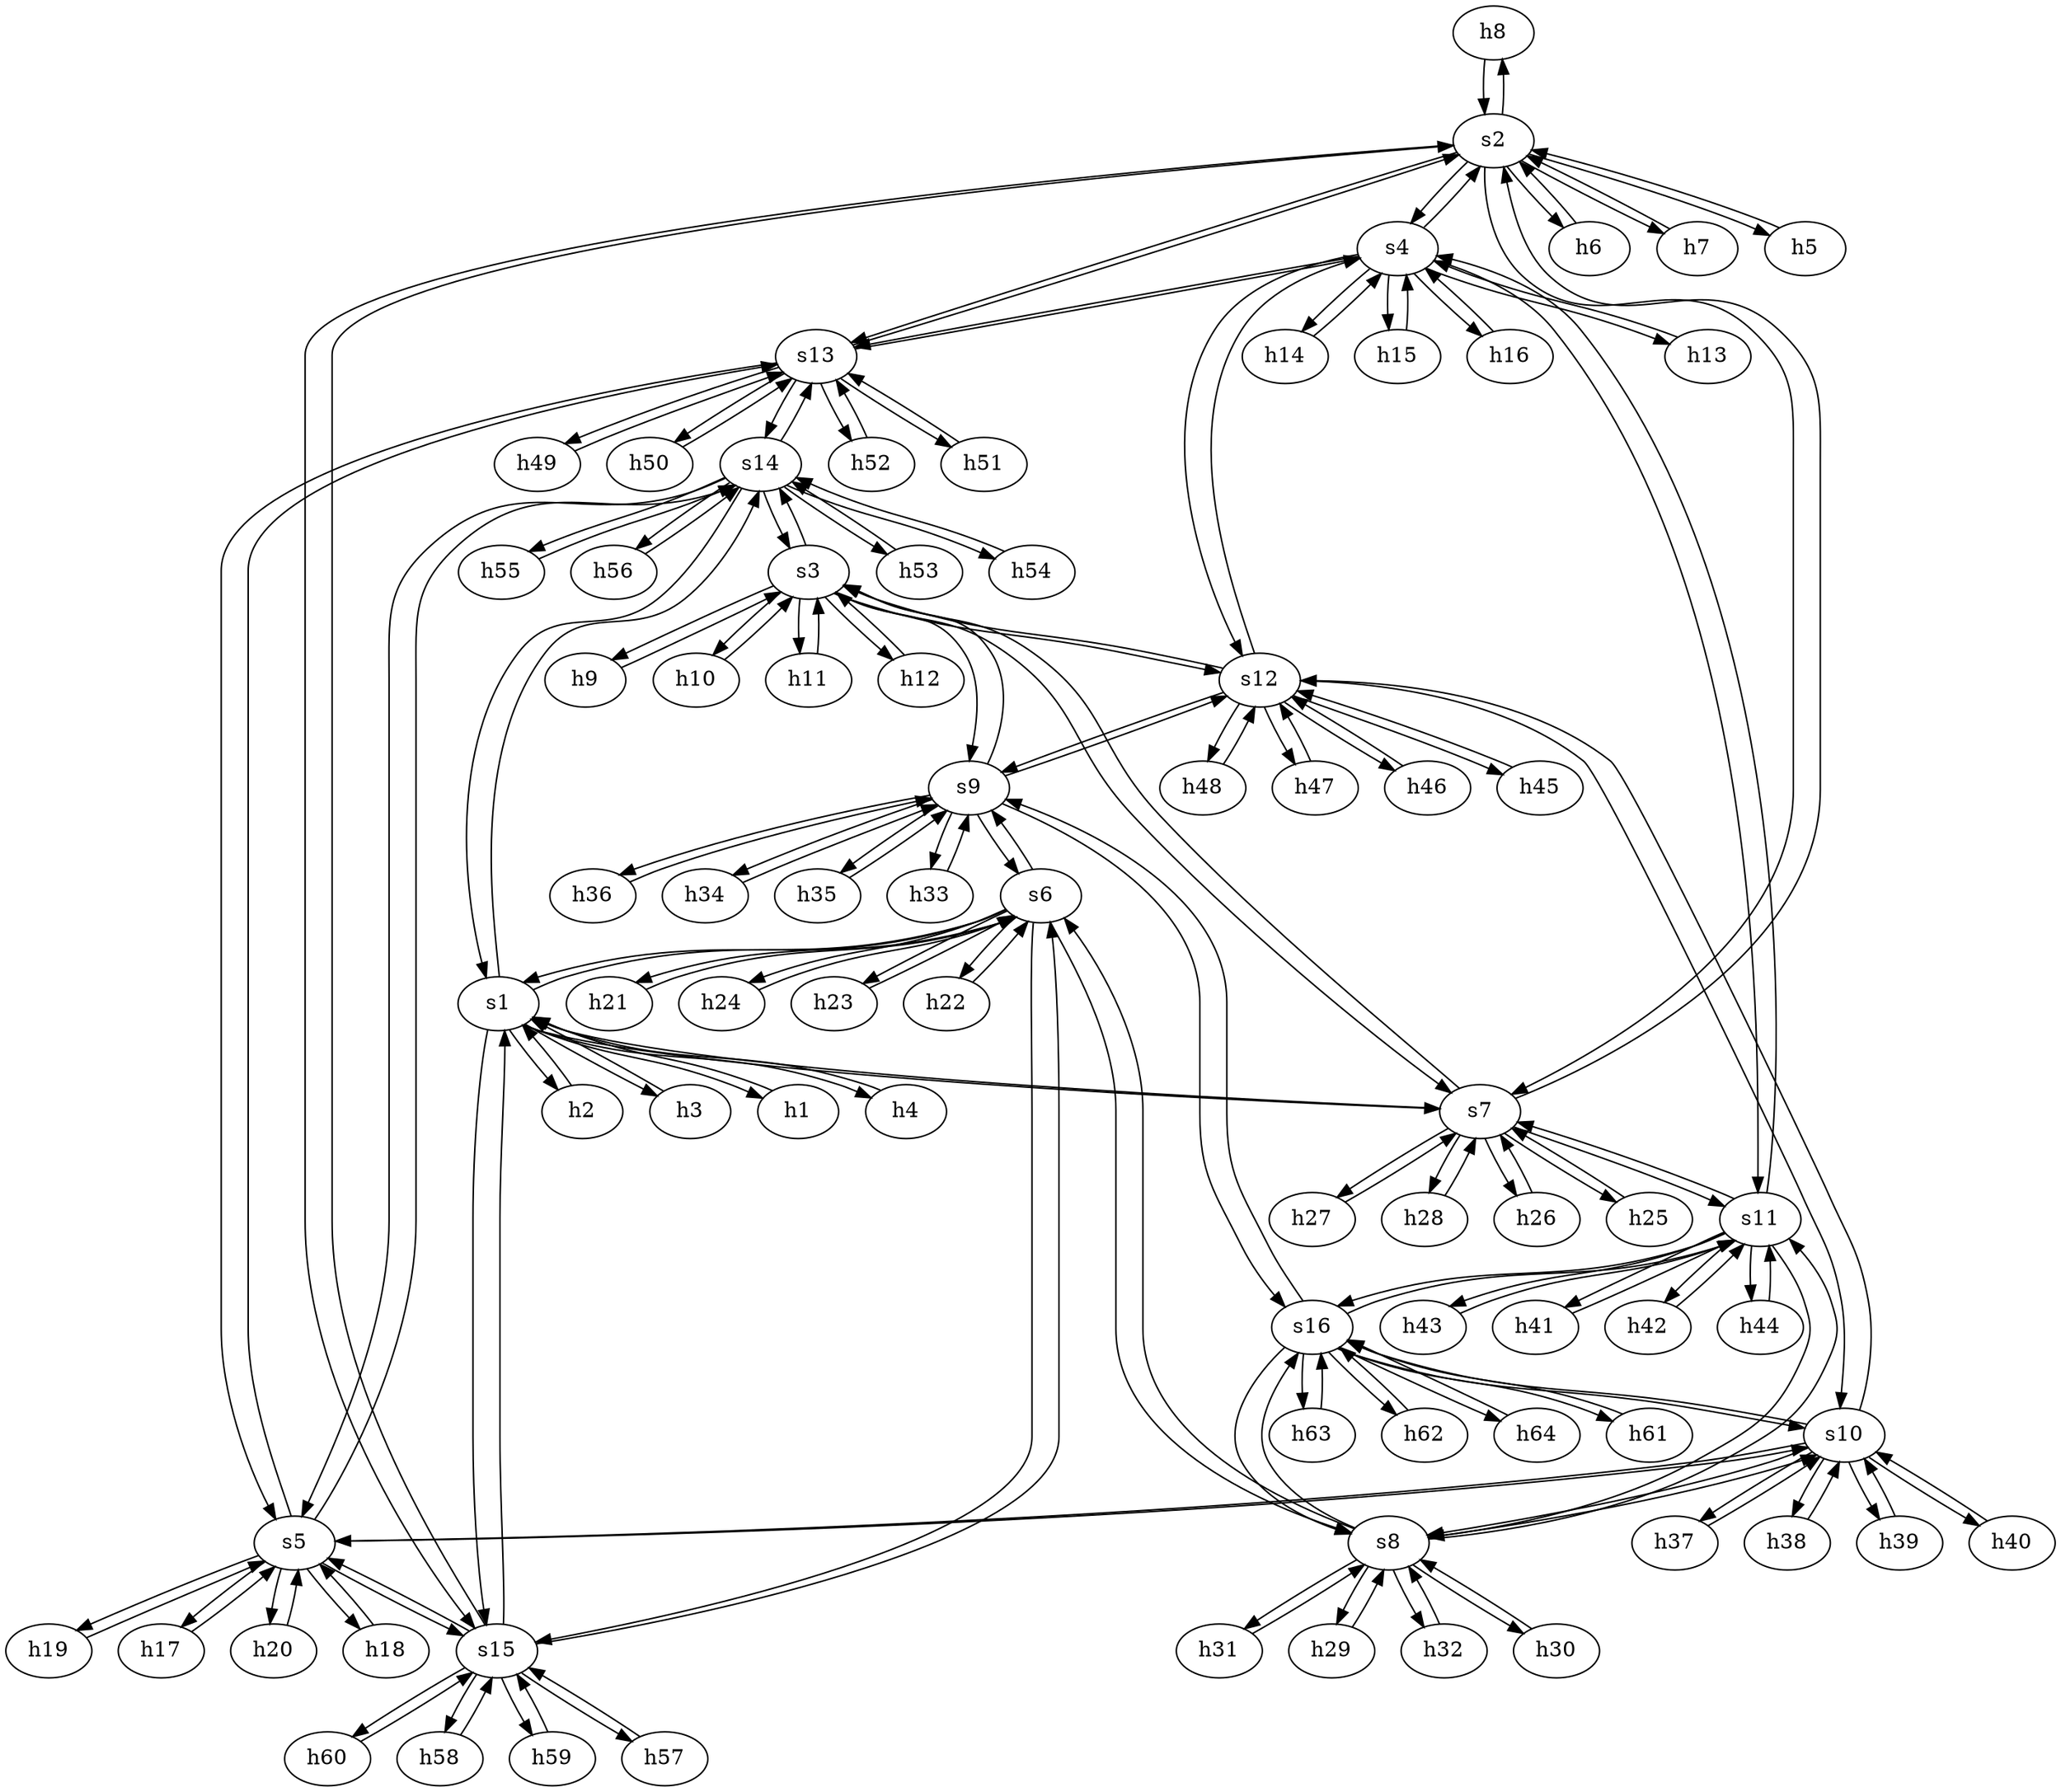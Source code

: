 strict digraph "" {
	h8	 [ip="111.0.0.8",
		mac="0:0:0:0:0:8",
		type=host];
	s2	 [id=2,
		type=switch];
	h8 -> s2	 [capacity="1Gbps",
		cost=1,
		dst_port=7,
		src_port=0];
	h9	 [ip="111.0.0.9",
		mac="0:0:0:0:0:9",
		type=host];
	s3	 [id=3,
		type=switch];
	h9 -> s3	 [capacity="1Gbps",
		cost=1,
		dst_port=4,
		src_port=0];
	h52	 [ip="111.0.0.52",
		mac="0:0:0:0:0:34",
		type=host];
	s13	 [id=13,
		type=switch];
	h52 -> s13	 [capacity="1Gbps",
		cost=1,
		dst_port=7,
		src_port=0];
	h2	 [ip="111.0.0.2",
		mac="0:0:0:0:0:2",
		type=host];
	s1	 [id=1,
		type=switch];
	h2 -> s1	 [capacity="1Gbps",
		cost=1,
		dst_port=5,
		src_port=0];
	h3	 [ip="111.0.0.3",
		mac="0:0:0:0:0:3",
		type=host];
	h3 -> s1	 [capacity="1Gbps",
		cost=1,
		dst_port=6,
		src_port=0];
	h53	 [ip="111.0.0.53",
		mac="0:0:0:0:0:35",
		type=host];
	s14	 [id=14,
		type=switch];
	h53 -> s14	 [capacity="1Gbps",
		cost=1,
		dst_port=4,
		src_port=0];
	h1	 [ip="111.0.0.1",
		mac="0:0:0:0:0:1",
		type=host];
	h1 -> s1	 [capacity="1Gbps",
		cost=1,
		dst_port=4,
		src_port=0];
	h6	 [ip="111.0.0.6",
		mac="0:0:0:0:0:6",
		type=host];
	h6 -> s2	 [capacity="1Gbps",
		cost=1,
		dst_port=5,
		src_port=0];
	h7	 [ip="111.0.0.7",
		mac="0:0:0:0:0:7",
		type=host];
	h7 -> s2	 [capacity="1Gbps",
		cost=1,
		dst_port=6,
		src_port=0];
	h4	 [ip="111.0.0.4",
		mac="0:0:0:0:0:4",
		type=host];
	h4 -> s1	 [capacity="1Gbps",
		cost=1,
		dst_port=7,
		src_port=0];
	h5	 [ip="111.0.0.5",
		mac="0:0:0:0:0:5",
		type=host];
	h5 -> s2	 [capacity="1Gbps",
		cost=1,
		dst_port=4,
		src_port=0];
	h47	 [ip="111.0.0.47",
		mac="0:0:0:0:0:2f",
		type=host];
	s12	 [id=12,
		type=switch];
	h47 -> s12	 [capacity="1Gbps",
		cost=1,
		dst_port=6,
		src_port=0];
	h46	 [ip="111.0.0.46",
		mac="0:0:0:0:0:2e",
		type=host];
	h46 -> s12	 [capacity="1Gbps",
		cost=1,
		dst_port=5,
		src_port=0];
	h45	 [ip="111.0.0.45",
		mac="0:0:0:0:0:2d",
		type=host];
	h45 -> s12	 [capacity="1Gbps",
		cost=1,
		dst_port=4,
		src_port=0];
	h44	 [ip="111.0.0.44",
		mac="0:0:0:0:0:2c",
		type=host];
	s11	 [id=11,
		type=switch];
	h44 -> s11	 [capacity="1Gbps",
		cost=1,
		dst_port=7,
		src_port=0];
	h43	 [ip="111.0.0.43",
		mac="0:0:0:0:0:2b",
		type=host];
	h43 -> s11	 [capacity="1Gbps",
		cost=1,
		dst_port=6,
		src_port=0];
	h23	 [ip="111.0.0.23",
		mac="0:0:0:0:0:17",
		type=host];
	s6	 [id=6,
		type=switch];
	h23 -> s6	 [capacity="1Gbps",
		cost=1,
		dst_port=6,
		src_port=0];
	h41	 [ip="111.0.0.41",
		mac="0:0:0:0:0:29",
		type=host];
	h41 -> s11	 [capacity="1Gbps",
		cost=1,
		dst_port=4,
		src_port=0];
	h40	 [ip="111.0.0.40",
		mac="0:0:0:0:0:28",
		type=host];
	s10	 [id=10,
		type=switch];
	h40 -> s10	 [capacity="1Gbps",
		cost=1,
		dst_port=7,
		src_port=0];
	h61	 [ip="111.0.0.61",
		mac="0:0:0:0:0:3d",
		type=host];
	s16	 [id=16,
		type=switch];
	h61 -> s16	 [capacity="1Gbps",
		cost=1,
		dst_port=4,
		src_port=0];
	h60	 [ip="111.0.0.60",
		mac="0:0:0:0:0:3c",
		type=host];
	s15	 [id=15,
		type=switch];
	h60 -> s15	 [capacity="1Gbps",
		cost=1,
		dst_port=7,
		src_port=0];
	h63	 [ip="111.0.0.63",
		mac="0:0:0:0:0:3f",
		type=host];
	h63 -> s16	 [capacity="1Gbps",
		cost=1,
		dst_port=6,
		src_port=0];
	h22	 [ip="111.0.0.22",
		mac="0:0:0:0:0:16",
		type=host];
	h22 -> s6	 [capacity="1Gbps",
		cost=1,
		dst_port=5,
		src_port=0];
	h21	 [ip="111.0.0.21",
		mac="0:0:0:0:0:15",
		type=host];
	h21 -> s6	 [capacity="1Gbps",
		cost=1,
		dst_port=4,
		src_port=0];
	h51	 [ip="111.0.0.51",
		mac="0:0:0:0:0:33",
		type=host];
	h51 -> s13	 [capacity="1Gbps",
		cost=1,
		dst_port=6,
		src_port=0];
	h49	 [ip="111.0.0.49",
		mac="0:0:0:0:0:31",
		type=host];
	h49 -> s13	 [capacity="1Gbps",
		cost=1,
		dst_port=4,
		src_port=0];
	h48	 [ip="111.0.0.48",
		mac="0:0:0:0:0:30",
		type=host];
	h48 -> s12	 [capacity="1Gbps",
		cost=1,
		dst_port=7,
		src_port=0];
	s9	 [id=9,
		type=switch];
	s9 -> s3	 [capacity="1Gbps",
		cost=1,
		dst_port=1,
		src_port=0];
	s9 -> s6	 [capacity="1Gbps",
		cost=1,
		dst_port=2,
		src_port=2];
	s9 -> s12	 [capacity="1Gbps",
		cost=1,
		dst_port=1,
		src_port=1];
	s9 -> s16	 [capacity="1Gbps",
		cost=1,
		dst_port=0,
		src_port=3];
	h33	 [ip="111.0.0.33",
		mac="0:0:0:0:0:21",
		type=host];
	s9 -> h33	 [capacity="1Gbps",
		cost=1,
		dst_port=0,
		src_port=4];
	h36	 [ip="111.0.0.36",
		mac="0:0:0:0:0:24",
		type=host];
	s9 -> h36	 [capacity="1Gbps",
		cost=1,
		dst_port=0,
		src_port=7];
	h34	 [ip="111.0.0.34",
		mac="0:0:0:0:0:22",
		type=host];
	s9 -> h34	 [capacity="1Gbps",
		cost=1,
		dst_port=0,
		src_port=5];
	h35	 [ip="111.0.0.35",
		mac="0:0:0:0:0:23",
		type=host];
	s9 -> h35	 [capacity="1Gbps",
		cost=1,
		dst_port=0,
		src_port=6];
	s8	 [id=8,
		type=switch];
	h29	 [ip="111.0.0.29",
		mac="0:0:0:0:0:1d",
		type=host];
	s8 -> h29	 [capacity="1Gbps",
		cost=1,
		dst_port=0,
		src_port=4];
	s8 -> s6	 [capacity="1Gbps",
		cost=1,
		dst_port=1,
		src_port=2];
	s8 -> s11	 [capacity="1Gbps",
		cost=1,
		dst_port=0,
		src_port=0];
	s8 -> s10	 [capacity="1Gbps",
		cost=1,
		dst_port=1,
		src_port=1];
	s8 -> s16	 [capacity="1Gbps",
		cost=1,
		dst_port=1,
		src_port=3];
	h32	 [ip="111.0.0.32",
		mac="0:0:0:0:0:20",
		type=host];
	s8 -> h32	 [capacity="1Gbps",
		cost=1,
		dst_port=0,
		src_port=7];
	h30	 [ip="111.0.0.30",
		mac="0:0:0:0:0:1e",
		type=host];
	s8 -> h30	 [capacity="1Gbps",
		cost=1,
		dst_port=0,
		src_port=5];
	h31	 [ip="111.0.0.31",
		mac="0:0:0:0:0:1f",
		type=host];
	s8 -> h31	 [capacity="1Gbps",
		cost=1,
		dst_port=0,
		src_port=6];
	h29 -> s8	 [capacity="1Gbps",
		cost=1,
		dst_port=4,
		src_port=0];
	h28	 [ip="111.0.0.28",
		mac="0:0:0:0:0:1c",
		type=host];
	s7	 [id=7,
		type=switch];
	h28 -> s7	 [capacity="1Gbps",
		cost=1,
		dst_port=7,
		src_port=0];
	s3 -> h9	 [capacity="1Gbps",
		cost=1,
		dst_port=0,
		src_port=4];
	s3 -> s9	 [capacity="1Gbps",
		cost=1,
		dst_port=0,
		src_port=1];
	s3 -> s7	 [capacity="1Gbps",
		cost=1,
		dst_port=0,
		src_port=2];
	s3 -> s12	 [capacity="1Gbps",
		cost=1,
		dst_port=0,
		src_port=0];
	s3 -> s14	 [capacity="1Gbps",
		cost=1,
		dst_port=0,
		src_port=3];
	h10	 [ip="111.0.0.10",
		mac="0:0:0:0:0:a",
		type=host];
	s3 -> h10	 [capacity="1Gbps",
		cost=1,
		dst_port=0,
		src_port=5];
	h11	 [ip="111.0.0.11",
		mac="0:0:0:0:0:b",
		type=host];
	s3 -> h11	 [capacity="1Gbps",
		cost=1,
		dst_port=0,
		src_port=6];
	h12	 [ip="111.0.0.12",
		mac="0:0:0:0:0:c",
		type=host];
	s3 -> h12	 [capacity="1Gbps",
		cost=1,
		dst_port=0,
		src_port=7];
	s2 -> h8	 [capacity="1Gbps",
		cost=1,
		dst_port=0,
		src_port=7];
	s2 -> h6	 [capacity="1Gbps",
		cost=1,
		dst_port=0,
		src_port=5];
	s2 -> h7	 [capacity="1Gbps",
		cost=1,
		dst_port=0,
		src_port=6];
	s2 -> h5	 [capacity="1Gbps",
		cost=1,
		dst_port=0,
		src_port=4];
	s2 -> s7	 [capacity="1Gbps",
		cost=1,
		dst_port=1,
		src_port=1];
	s4	 [id=4,
		type=switch];
	s2 -> s4	 [capacity="1Gbps",
		cost=1,
		dst_port=1,
		src_port=3];
	s2 -> s13	 [capacity="1Gbps",
		cost=1,
		dst_port=0,
		src_port=0];
	s2 -> s15	 [capacity="1Gbps",
		cost=1,
		dst_port=0,
		src_port=2];
	s1 -> h2	 [capacity="1Gbps",
		cost=1,
		dst_port=0,
		src_port=5];
	s1 -> h3	 [capacity="1Gbps",
		cost=1,
		dst_port=0,
		src_port=6];
	s1 -> h1	 [capacity="1Gbps",
		cost=1,
		dst_port=0,
		src_port=4];
	s1 -> h4	 [capacity="1Gbps",
		cost=1,
		dst_port=0,
		src_port=7];
	s1 -> s7	 [capacity="1Gbps",
		cost=1,
		dst_port=2,
		src_port=0];
	s1 -> s6	 [capacity="1Gbps",
		cost=1,
		dst_port=0,
		src_port=1];
	s1 -> s15	 [capacity="1Gbps",
		cost=1,
		dst_port=1,
		src_port=2];
	s1 -> s14	 [capacity="1Gbps",
		cost=1,
		dst_port=2,
		src_port=3];
	h26	 [ip="111.0.0.26",
		mac="0:0:0:0:0:1a",
		type=host];
	h26 -> s7	 [capacity="1Gbps",
		cost=1,
		dst_port=5,
		src_port=0];
	s7 -> h28	 [capacity="1Gbps",
		cost=1,
		dst_port=0,
		src_port=7];
	s7 -> s3	 [capacity="1Gbps",
		cost=1,
		dst_port=2,
		src_port=0];
	s7 -> s2	 [capacity="1Gbps",
		cost=1,
		dst_port=1,
		src_port=1];
	s7 -> s1	 [capacity="1Gbps",
		cost=1,
		dst_port=0,
		src_port=2];
	s7 -> h26	 [capacity="1Gbps",
		cost=1,
		dst_port=0,
		src_port=5];
	s7 -> s11	 [capacity="1Gbps",
		cost=1,
		dst_port=1,
		src_port=3];
	h25	 [ip="111.0.0.25",
		mac="0:0:0:0:0:19",
		type=host];
	s7 -> h25	 [capacity="1Gbps",
		cost=1,
		dst_port=0,
		src_port=4];
	h27	 [ip="111.0.0.27",
		mac="0:0:0:0:0:1b",
		type=host];
	s7 -> h27	 [capacity="1Gbps",
		cost=1,
		dst_port=0,
		src_port=6];
	s6 -> h23	 [capacity="1Gbps",
		cost=1,
		dst_port=0,
		src_port=6];
	s6 -> h22	 [capacity="1Gbps",
		cost=1,
		dst_port=0,
		src_port=5];
	s6 -> h21	 [capacity="1Gbps",
		cost=1,
		dst_port=0,
		src_port=4];
	s6 -> s9	 [capacity="1Gbps",
		cost=1,
		dst_port=2,
		src_port=0];
	s6 -> s8	 [capacity="1Gbps",
		cost=1,
		dst_port=2,
		src_port=1];
	s6 -> s1	 [capacity="1Gbps",
		cost=1,
		dst_port=1,
		src_port=2];
	s6 -> s15	 [capacity="1Gbps",
		cost=1,
		dst_port=2,
		src_port=3];
	h24	 [ip="111.0.0.24",
		mac="0:0:0:0:0:18",
		type=host];
	s6 -> h24	 [capacity="1Gbps",
		cost=1,
		dst_port=0,
		src_port=7];
	s5	 [id=5,
		type=switch];
	h20	 [ip="111.0.0.20",
		mac="0:0:0:0:0:14",
		type=host];
	s5 -> h20	 [capacity="1Gbps",
		cost=1,
		dst_port=0,
		src_port=7];
	s5 -> s13	 [capacity="1Gbps",
		cost=1,
		dst_port=2,
		src_port=0];
	s5 -> s10	 [capacity="1Gbps",
		cost=1,
		dst_port=3,
		src_port=1];
	s5 -> s15	 [capacity="1Gbps",
		cost=1,
		dst_port=3,
		src_port=2];
	s5 -> s14	 [capacity="1Gbps",
		cost=1,
		dst_port=3,
		src_port=3];
	h18	 [ip="111.0.0.18",
		mac="0:0:0:0:0:12",
		type=host];
	s5 -> h18	 [capacity="1Gbps",
		cost=1,
		dst_port=0,
		src_port=5];
	h19	 [ip="111.0.0.19",
		mac="0:0:0:0:0:13",
		type=host];
	s5 -> h19	 [capacity="1Gbps",
		cost=1,
		dst_port=0,
		src_port=6];
	h17	 [ip="111.0.0.17",
		mac="0:0:0:0:0:11",
		type=host];
	s5 -> h17	 [capacity="1Gbps",
		cost=1,
		dst_port=0,
		src_port=4];
	s4 -> s2	 [capacity="1Gbps",
		cost=1,
		dst_port=3,
		src_port=1];
	s4 -> s13	 [capacity="1Gbps",
		cost=1,
		dst_port=3,
		src_port=0];
	s4 -> s12	 [capacity="1Gbps",
		cost=1,
		dst_port=3,
		src_port=3];
	s4 -> s11	 [capacity="1Gbps",
		cost=1,
		dst_port=3,
		src_port=2];
	h13	 [ip="111.0.0.13",
		mac="0:0:0:0:0:d",
		type=host];
	s4 -> h13	 [capacity="1Gbps",
		cost=1,
		dst_port=0,
		src_port=4];
	h14	 [ip="111.0.0.14",
		mac="0:0:0:0:0:e",
		type=host];
	s4 -> h14	 [capacity="1Gbps",
		cost=1,
		dst_port=0,
		src_port=5];
	h15	 [ip="111.0.0.15",
		mac="0:0:0:0:0:f",
		type=host];
	s4 -> h15	 [capacity="1Gbps",
		cost=1,
		dst_port=0,
		src_port=6];
	h16	 [ip="111.0.0.16",
		mac="0:0:0:0:0:10",
		type=host];
	s4 -> h16	 [capacity="1Gbps",
		cost=1,
		dst_port=0,
		src_port=7];
	h20 -> s5	 [capacity="1Gbps",
		cost=1,
		dst_port=7,
		src_port=0];
	h54	 [ip="111.0.0.54",
		mac="0:0:0:0:0:36",
		type=host];
	h54 -> s14	 [capacity="1Gbps",
		cost=1,
		dst_port=5,
		src_port=0];
	s13 -> h52	 [capacity="1Gbps",
		cost=1,
		dst_port=0,
		src_port=7];
	s13 -> h51	 [capacity="1Gbps",
		cost=1,
		dst_port=0,
		src_port=6];
	s13 -> h49	 [capacity="1Gbps",
		cost=1,
		dst_port=0,
		src_port=4];
	s13 -> s2	 [capacity="1Gbps",
		cost=1,
		dst_port=0,
		src_port=0];
	s13 -> s5	 [capacity="1Gbps",
		cost=1,
		dst_port=0,
		src_port=2];
	s13 -> s4	 [capacity="1Gbps",
		cost=1,
		dst_port=0,
		src_port=3];
	s13 -> s14	 [capacity="1Gbps",
		cost=1,
		dst_port=1,
		src_port=1];
	h50	 [ip="111.0.0.50",
		mac="0:0:0:0:0:32",
		type=host];
	s13 -> h50	 [capacity="1Gbps",
		cost=1,
		dst_port=0,
		src_port=5];
	s12 -> h47	 [capacity="1Gbps",
		cost=1,
		dst_port=0,
		src_port=6];
	s12 -> h46	 [capacity="1Gbps",
		cost=1,
		dst_port=0,
		src_port=5];
	s12 -> h45	 [capacity="1Gbps",
		cost=1,
		dst_port=0,
		src_port=4];
	s12 -> h48	 [capacity="1Gbps",
		cost=1,
		dst_port=0,
		src_port=7];
	s12 -> s9	 [capacity="1Gbps",
		cost=1,
		dst_port=1,
		src_port=1];
	s12 -> s3	 [capacity="1Gbps",
		cost=1,
		dst_port=0,
		src_port=0];
	s12 -> s4	 [capacity="1Gbps",
		cost=1,
		dst_port=3,
		src_port=3];
	s12 -> s10	 [capacity="1Gbps",
		cost=1,
		dst_port=0,
		src_port=2];
	s11 -> h44	 [capacity="1Gbps",
		cost=1,
		dst_port=0,
		src_port=7];
	s11 -> h43	 [capacity="1Gbps",
		cost=1,
		dst_port=0,
		src_port=6];
	s11 -> h41	 [capacity="1Gbps",
		cost=1,
		dst_port=0,
		src_port=4];
	s11 -> s8	 [capacity="1Gbps",
		cost=1,
		dst_port=0,
		src_port=0];
	s11 -> s7	 [capacity="1Gbps",
		cost=1,
		dst_port=3,
		src_port=1];
	s11 -> s4	 [capacity="1Gbps",
		cost=1,
		dst_port=2,
		src_port=3];
	s11 -> s16	 [capacity="1Gbps",
		cost=1,
		dst_port=2,
		src_port=2];
	h42	 [ip="111.0.0.42",
		mac="0:0:0:0:0:2a",
		type=host];
	s11 -> h42	 [capacity="1Gbps",
		cost=1,
		dst_port=0,
		src_port=5];
	s10 -> h40	 [capacity="1Gbps",
		cost=1,
		dst_port=0,
		src_port=7];
	s10 -> s8	 [capacity="1Gbps",
		cost=1,
		dst_port=1,
		src_port=1];
	s10 -> s5	 [capacity="1Gbps",
		cost=1,
		dst_port=1,
		src_port=3];
	s10 -> s12	 [capacity="1Gbps",
		cost=1,
		dst_port=2,
		src_port=0];
	s10 -> s16	 [capacity="1Gbps",
		cost=1,
		dst_port=3,
		src_port=2];
	h37	 [ip="111.0.0.37",
		mac="0:0:0:0:0:25",
		type=host];
	s10 -> h37	 [capacity="1Gbps",
		cost=1,
		dst_port=0,
		src_port=4];
	h38	 [ip="111.0.0.38",
		mac="0:0:0:0:0:26",
		type=host];
	s10 -> h38	 [capacity="1Gbps",
		cost=1,
		dst_port=0,
		src_port=5];
	h39	 [ip="111.0.0.39",
		mac="0:0:0:0:0:27",
		type=host];
	s10 -> h39	 [capacity="1Gbps",
		cost=1,
		dst_port=0,
		src_port=6];
	h62	 [ip="111.0.0.62",
		mac="0:0:0:0:0:3e",
		type=host];
	h62 -> s16	 [capacity="1Gbps",
		cost=1,
		dst_port=5,
		src_port=0];
	s16 -> h61	 [capacity="1Gbps",
		cost=1,
		dst_port=0,
		src_port=4];
	s16 -> h63	 [capacity="1Gbps",
		cost=1,
		dst_port=0,
		src_port=6];
	s16 -> s9	 [capacity="1Gbps",
		cost=1,
		dst_port=3,
		src_port=0];
	s16 -> s8	 [capacity="1Gbps",
		cost=1,
		dst_port=3,
		src_port=2];
	s16 -> s11	 [capacity="1Gbps",
		cost=1,
		dst_port=2,
		src_port=3];
	s16 -> s10	 [capacity="1Gbps",
		cost=1,
		dst_port=2,
		src_port=1];
	s16 -> h62	 [capacity="1Gbps",
		cost=1,
		dst_port=0,
		src_port=5];
	h64	 [ip="111.0.0.64",
		mac="0:0:0:0:0:40",
		type=host];
	s16 -> h64	 [capacity="1Gbps",
		cost=1,
		dst_port=0,
		src_port=7];
	s15 -> h60	 [capacity="1Gbps",
		cost=1,
		dst_port=0,
		src_port=7];
	s15 -> s2	 [capacity="1Gbps",
		cost=1,
		dst_port=2,
		src_port=0];
	s15 -> s1	 [capacity="1Gbps",
		cost=1,
		dst_port=2,
		src_port=1];
	s15 -> s6	 [capacity="1Gbps",
		cost=1,
		dst_port=3,
		src_port=2];
	s15 -> s5	 [capacity="1Gbps",
		cost=1,
		dst_port=2,
		src_port=3];
	h58	 [ip="111.0.0.58",
		mac="0:0:0:0:0:3a",
		type=host];
	s15 -> h58	 [capacity="1Gbps",
		cost=1,
		dst_port=0,
		src_port=5];
	h59	 [ip="111.0.0.59",
		mac="0:0:0:0:0:3b",
		type=host];
	s15 -> h59	 [capacity="1Gbps",
		cost=1,
		dst_port=0,
		src_port=6];
	h57	 [ip="111.0.0.57",
		mac="0:0:0:0:0:39",
		type=host];
	s15 -> h57	 [capacity="1Gbps",
		cost=1,
		dst_port=0,
		src_port=4];
	s14 -> h53	 [capacity="1Gbps",
		cost=1,
		dst_port=0,
		src_port=4];
	s14 -> s3	 [capacity="1Gbps",
		cost=1,
		dst_port=3,
		src_port=1];
	s14 -> s1	 [capacity="1Gbps",
		cost=1,
		dst_port=3,
		src_port=2];
	s14 -> s5	 [capacity="1Gbps",
		cost=1,
		dst_port=3,
		src_port=3];
	s14 -> h54	 [capacity="1Gbps",
		cost=1,
		dst_port=0,
		src_port=5];
	s14 -> s13	 [capacity="1Gbps",
		cost=1,
		dst_port=1,
		src_port=0];
	h55	 [ip="111.0.0.55",
		mac="0:0:0:0:0:37",
		type=host];
	s14 -> h55	 [capacity="1Gbps",
		cost=1,
		dst_port=0,
		src_port=6];
	h56	 [ip="111.0.0.56",
		mac="0:0:0:0:0:38",
		type=host];
	s14 -> h56	 [capacity="1Gbps",
		cost=1,
		dst_port=0,
		src_port=7];
	h32 -> s8	 [capacity="1Gbps",
		cost=1,
		dst_port=7,
		src_port=0];
	h33 -> s9	 [capacity="1Gbps",
		cost=1,
		dst_port=4,
		src_port=0];
	h30 -> s8	 [capacity="1Gbps",
		cost=1,
		dst_port=5,
		src_port=0];
	h31 -> s8	 [capacity="1Gbps",
		cost=1,
		dst_port=6,
		src_port=0];
	h36 -> s9	 [capacity="1Gbps",
		cost=1,
		dst_port=7,
		src_port=0];
	h37 -> s10	 [capacity="1Gbps",
		cost=1,
		dst_port=4,
		src_port=0];
	h34 -> s9	 [capacity="1Gbps",
		cost=1,
		dst_port=5,
		src_port=0];
	h35 -> s9	 [capacity="1Gbps",
		cost=1,
		dst_port=6,
		src_port=0];
	h38 -> s10	 [capacity="1Gbps",
		cost=1,
		dst_port=5,
		src_port=0];
	h39 -> s10	 [capacity="1Gbps",
		cost=1,
		dst_port=6,
		src_port=0];
	h58 -> s15	 [capacity="1Gbps",
		cost=1,
		dst_port=5,
		src_port=0];
	h59 -> s15	 [capacity="1Gbps",
		cost=1,
		dst_port=6,
		src_port=0];
	h18 -> s5	 [capacity="1Gbps",
		cost=1,
		dst_port=5,
		src_port=0];
	h19 -> s5	 [capacity="1Gbps",
		cost=1,
		dst_port=6,
		src_port=0];
	h55 -> s14	 [capacity="1Gbps",
		cost=1,
		dst_port=6,
		src_port=0];
	h10 -> s3	 [capacity="1Gbps",
		cost=1,
		dst_port=5,
		src_port=0];
	h11 -> s3	 [capacity="1Gbps",
		cost=1,
		dst_port=6,
		src_port=0];
	h12 -> s3	 [capacity="1Gbps",
		cost=1,
		dst_port=7,
		src_port=0];
	h13 -> s4	 [capacity="1Gbps",
		cost=1,
		dst_port=4,
		src_port=0];
	h14 -> s4	 [capacity="1Gbps",
		cost=1,
		dst_port=5,
		src_port=0];
	h15 -> s4	 [capacity="1Gbps",
		cost=1,
		dst_port=6,
		src_port=0];
	h16 -> s4	 [capacity="1Gbps",
		cost=1,
		dst_port=7,
		src_port=0];
	h17 -> s5	 [capacity="1Gbps",
		cost=1,
		dst_port=4,
		src_port=0];
	h25 -> s7	 [capacity="1Gbps",
		cost=1,
		dst_port=4,
		src_port=0];
	h57 -> s15	 [capacity="1Gbps",
		cost=1,
		dst_port=4,
		src_port=0];
	h56 -> s14	 [capacity="1Gbps",
		cost=1,
		dst_port=7,
		src_port=0];
	h24 -> s6	 [capacity="1Gbps",
		cost=1,
		dst_port=7,
		src_port=0];
	h64 -> s16	 [capacity="1Gbps",
		cost=1,
		dst_port=7,
		src_port=0];
	h50 -> s13	 [capacity="1Gbps",
		cost=1,
		dst_port=5,
		src_port=0];
	h27 -> s7	 [capacity="1Gbps",
		cost=1,
		dst_port=6,
		src_port=0];
	h42 -> s11	 [capacity="1Gbps",
		cost=1,
		dst_port=5,
		src_port=0];
}
